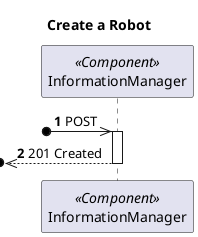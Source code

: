 @startuml Process View - Level 2 - Create a robot
'https://plantuml.com/sequence-diagram

autonumber
skinparam packageStyle rect

title Create a Robot

participant "InformationManager" as IM <<Component>>

?o->> IM : POST

activate IM

?o<<--IM : 201 Created

deactivate IM

@enduml
